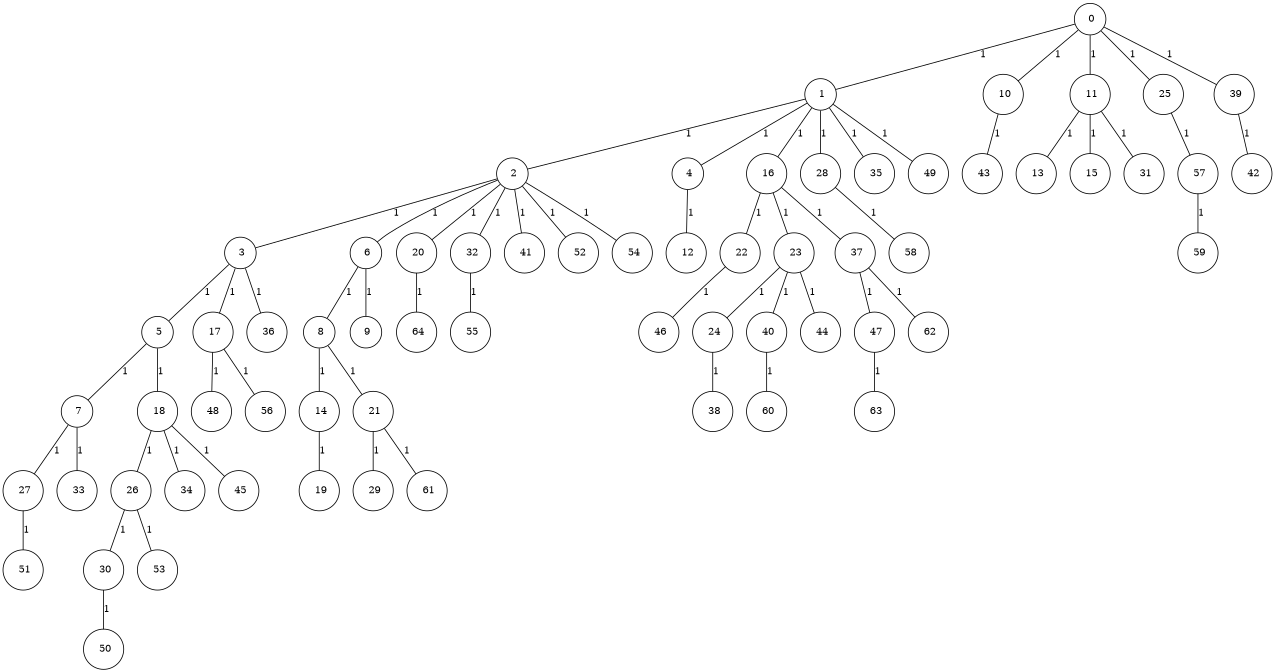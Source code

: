 graph G {
size="8.5,11;"
ratio = "expand;"
fixedsize="true;"
overlap="scale;"
node[shape=circle,width=.12,hight=.12,fontsize=12]
edge[fontsize=12]

0[label=" 0" color=black, pos="0.11573512,0.01985674!"];
1[label=" 1" color=black, pos="1.2917698,0.10455437!"];
2[label=" 2" color=black, pos="0.51078442,2.1507209!"];
3[label=" 3" color=black, pos="2.9281992,0.47149322!"];
4[label=" 4" color=black, pos="0.3791965,1.9435124!"];
5[label=" 5" color=black, pos="2.0136955,0.45015139!"];
6[label=" 6" color=black, pos="2.1548056,1.6042112!"];
7[label=" 7" color=black, pos="0.77966676,2.9779463!"];
8[label=" 8" color=black, pos="0.46615456,0.56810707!"];
9[label=" 9" color=black, pos="1.6326672,1.9530516!"];
10[label=" 10" color=black, pos="2.7986601,0.1001049!"];
11[label=" 11" color=black, pos="1.5675121,1.2674205!"];
12[label=" 12" color=black, pos="2.3738588,1.9497022!"];
13[label=" 13" color=black, pos="1.5811536,1.8189364!"];
14[label=" 14" color=black, pos="2.1517829,2.8554967!"];
15[label=" 15" color=black, pos="2.2300186,2.8268515!"];
16[label=" 16" color=black, pos="1.8312459,0.45409755!"];
17[label=" 17" color=black, pos="2.06762,2.6073648!"];
18[label=" 18" color=black, pos="1.5109216,1.5931394!"];
19[label=" 19" color=black, pos="1.2790678,0.025142246!"];
20[label=" 20" color=black, pos="0.071492794,0.040481002!"];
21[label=" 21" color=black, pos="1.374698,0.38860559!"];
22[label=" 22" color=black, pos="2.2825651,2.4579305!"];
23[label=" 23" color=black, pos="1.0775452,2.2087569!"];
24[label=" 24" color=black, pos="1.6797407,2.3727042!"];
25[label=" 25" color=black, pos="2.0700036,0.61364087!"];
26[label=" 26" color=black, pos="1.6875387,2.6593588!"];
27[label=" 27" color=black, pos="1.0673402,2.6195332!"];
28[label=" 28" color=black, pos="0.65934547,0.79147937!"];
29[label=" 29" color=black, pos="2.5194316,0.56052436!"];
30[label=" 30" color=black, pos="2.4241872,0.31458046!"];
31[label=" 31" color=black, pos="1.303237,2.4105235!"];
32[label=" 32" color=black, pos="1.1861918,1.7303383!"];
33[label=" 33" color=black, pos="1.7632967,1.8371204!"];
34[label=" 34" color=black, pos="0.55075948,0.41744195!"];
35[label=" 35" color=black, pos="2.1809803,0.7569326!"];
36[label=" 36" color=black, pos="0.69698927,2.8743692!"];
37[label=" 37" color=black, pos="2.7284969,2.0184176!"];
38[label=" 38" color=black, pos="2.4533485,2.6544165!"];
39[label=" 39" color=black, pos="1.8563354,1.7395631!"];
40[label=" 40" color=black, pos="1.8481677,2.2987225!"];
41[label=" 41" color=black, pos="2.8138806,2.0622999!"];
42[label=" 42" color=black, pos="2.6323221,2.9827397!"];
43[label=" 43" color=black, pos="1.5167169,2.6536282!"];
44[label=" 44" color=black, pos="2.2880843,0.43012707!"];
45[label=" 45" color=black, pos="2.962891,1.1692654!"];
46[label=" 46" color=black, pos="0.78154275,2.1728249!"];
47[label=" 47" color=black, pos="2.8886219,2.6804053!"];
48[label=" 48" color=black, pos="0.38228933,1.348254!"];
49[label=" 49" color=black, pos="0.11497067,2.56081!"];
50[label=" 50" color=black, pos="1.8902957,1.5605952!"];
51[label=" 51" color=black, pos="1.283222,0.62071882!"];
52[label=" 52" color=black, pos="0.74222083,0.58788755!"];
53[label=" 53" color=black, pos="0.49939058,2.1213513!"];
54[label=" 54" color=black, pos="1.5808348,1.9188115!"];
55[label=" 55" color=black, pos="0.2065641,2.2062462!"];
56[label=" 56" color=black, pos="0.57834455,1.7850234!"];
57[label=" 57" color=black, pos="2.9650541,0.44060802!"];
58[label=" 58" color=black, pos="2.8893831,2.2623624!"];
59[label=" 59" color=black, pos="0.21542668,1.7439114!"];
60[label=" 60" color=black, pos="0.93392715,0.66275933!"];
61[label=" 61" color=black, pos="2.0889519,0.71425106!"];
62[label=" 62" color=black, pos="2.0782868,0.13924334!"];
63[label=" 63" color=black, pos="0.23227933,1.8737043!"];
64[label=" 64" color=black, pos="1.8999898,1.5039391!"];
0--1[label="1"]
0--10[label="1"]
0--11[label="1"]
0--25[label="1"]
0--39[label="1"]
1--2[label="1"]
1--4[label="1"]
1--16[label="1"]
1--28[label="1"]
1--35[label="1"]
1--49[label="1"]
2--3[label="1"]
2--6[label="1"]
2--20[label="1"]
2--32[label="1"]
2--41[label="1"]
2--52[label="1"]
2--54[label="1"]
3--5[label="1"]
3--17[label="1"]
3--36[label="1"]
4--12[label="1"]
5--7[label="1"]
5--18[label="1"]
6--8[label="1"]
6--9[label="1"]
7--27[label="1"]
7--33[label="1"]
8--14[label="1"]
8--21[label="1"]
10--43[label="1"]
11--13[label="1"]
11--15[label="1"]
11--31[label="1"]
14--19[label="1"]
16--22[label="1"]
16--23[label="1"]
16--37[label="1"]
17--48[label="1"]
17--56[label="1"]
18--26[label="1"]
18--34[label="1"]
18--45[label="1"]
20--64[label="1"]
21--29[label="1"]
21--61[label="1"]
22--46[label="1"]
23--24[label="1"]
23--40[label="1"]
23--44[label="1"]
24--38[label="1"]
25--57[label="1"]
26--30[label="1"]
26--53[label="1"]
27--51[label="1"]
28--58[label="1"]
30--50[label="1"]
32--55[label="1"]
37--47[label="1"]
37--62[label="1"]
39--42[label="1"]
40--60[label="1"]
47--63[label="1"]
57--59[label="1"]

}
